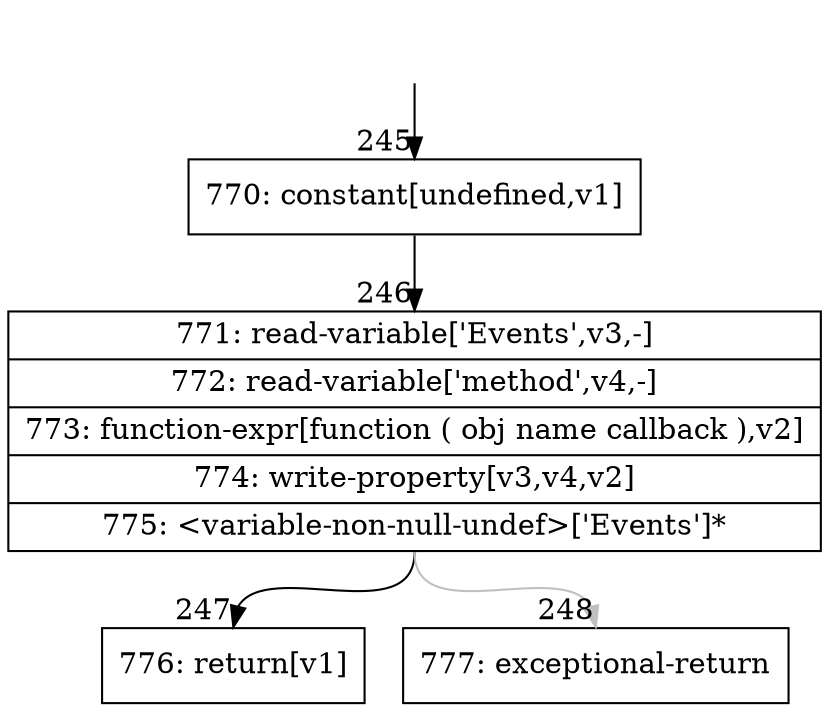 digraph {
rankdir="TD"
BB_entry13[shape=none,label=""];
BB_entry13 -> BB245 [tailport=s, headport=n, headlabel="    245"]
BB245 [shape=record label="{770: constant[undefined,v1]}" ] 
BB245 -> BB246 [tailport=s, headport=n, headlabel="      246"]
BB246 [shape=record label="{771: read-variable['Events',v3,-]|772: read-variable['method',v4,-]|773: function-expr[function ( obj name callback ),v2]|774: write-property[v3,v4,v2]|775: \<variable-non-null-undef\>['Events']*}" ] 
BB246 -> BB247 [tailport=s, headport=n, headlabel="      247"]
BB246 -> BB248 [tailport=s, headport=n, color=gray, headlabel="      248"]
BB247 [shape=record label="{776: return[v1]}" ] 
BB248 [shape=record label="{777: exceptional-return}" ] 
//#$~ 228
}
